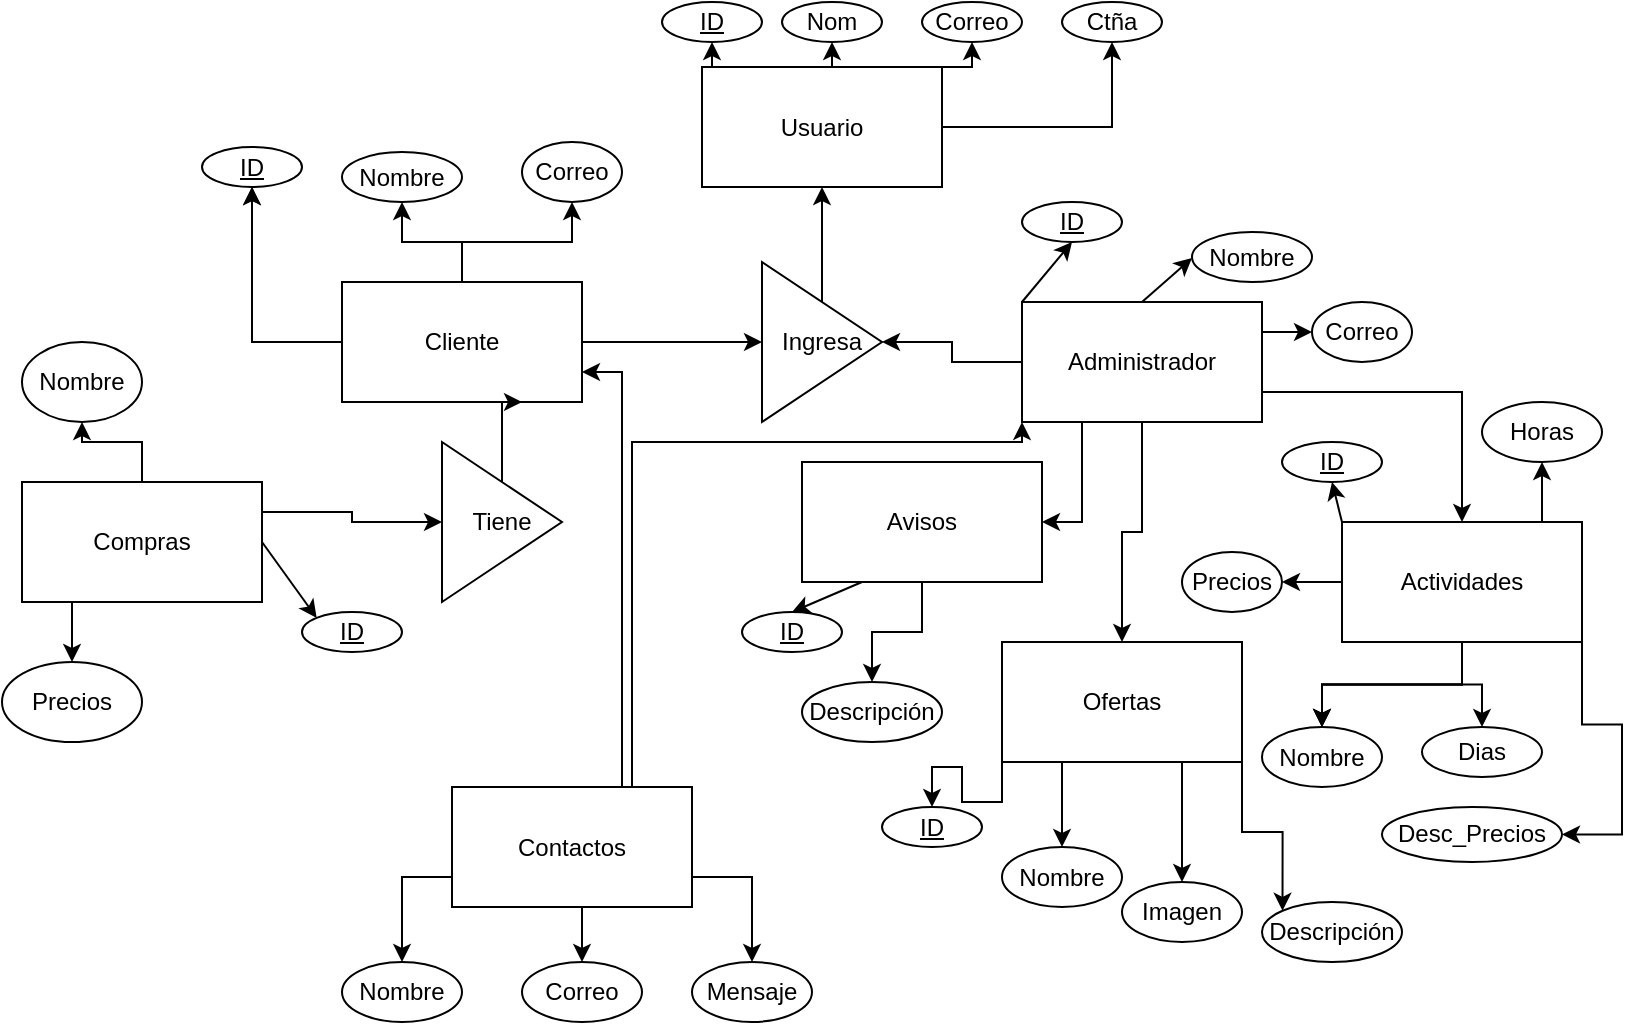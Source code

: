 <mxfile version="24.7.8">
  <diagram name="Página-1" id="otQw2D9yQuuCfAHyR4ee">
    <mxGraphModel dx="1434" dy="786" grid="1" gridSize="10" guides="1" tooltips="1" connect="1" arrows="1" fold="1" page="1" pageScale="1" pageWidth="827" pageHeight="1169" math="0" shadow="0">
      <root>
        <mxCell id="0" />
        <mxCell id="1" parent="0" />
        <mxCell id="6FE74oufFYHiDvCd8D9w-27" style="edgeStyle=orthogonalEdgeStyle;rounded=0;orthogonalLoop=1;jettySize=auto;html=1;exitX=1;exitY=0.5;exitDx=0;exitDy=0;entryX=0.5;entryY=1;entryDx=0;entryDy=0;" edge="1" parent="1" source="vEZgs5KvZxfi3SYr01TP-22" target="6FE74oufFYHiDvCd8D9w-26">
          <mxGeometry relative="1" as="geometry" />
        </mxCell>
        <mxCell id="6FE74oufFYHiDvCd8D9w-28" style="edgeStyle=orthogonalEdgeStyle;rounded=0;orthogonalLoop=1;jettySize=auto;html=1;exitX=1;exitY=0;exitDx=0;exitDy=0;entryX=0.5;entryY=1;entryDx=0;entryDy=0;" edge="1" parent="1" source="vEZgs5KvZxfi3SYr01TP-22" target="6FE74oufFYHiDvCd8D9w-25">
          <mxGeometry relative="1" as="geometry" />
        </mxCell>
        <mxCell id="6FE74oufFYHiDvCd8D9w-29" style="edgeStyle=orthogonalEdgeStyle;rounded=0;orthogonalLoop=1;jettySize=auto;html=1;exitX=0.5;exitY=0;exitDx=0;exitDy=0;entryX=0.5;entryY=1;entryDx=0;entryDy=0;" edge="1" parent="1" source="vEZgs5KvZxfi3SYr01TP-22" target="6FE74oufFYHiDvCd8D9w-24">
          <mxGeometry relative="1" as="geometry" />
        </mxCell>
        <mxCell id="6FE74oufFYHiDvCd8D9w-30" style="edgeStyle=orthogonalEdgeStyle;rounded=0;orthogonalLoop=1;jettySize=auto;html=1;exitX=0;exitY=0;exitDx=0;exitDy=0;entryX=0.5;entryY=1;entryDx=0;entryDy=0;" edge="1" parent="1" source="vEZgs5KvZxfi3SYr01TP-22" target="6FE74oufFYHiDvCd8D9w-23">
          <mxGeometry relative="1" as="geometry" />
        </mxCell>
        <mxCell id="vEZgs5KvZxfi3SYr01TP-22" value="Usuario" style="rounded=0;whiteSpace=wrap;html=1;" parent="1" vertex="1">
          <mxGeometry x="360" y="72.5" width="120" height="60" as="geometry" />
        </mxCell>
        <mxCell id="vEZgs5KvZxfi3SYr01TP-33" value="" style="edgeStyle=orthogonalEdgeStyle;rounded=0;orthogonalLoop=1;jettySize=auto;html=1;" parent="1" source="vEZgs5KvZxfi3SYr01TP-23" target="vEZgs5KvZxfi3SYr01TP-32" edge="1">
          <mxGeometry relative="1" as="geometry" />
        </mxCell>
        <mxCell id="vEZgs5KvZxfi3SYr01TP-35" value="" style="edgeStyle=orthogonalEdgeStyle;rounded=0;orthogonalLoop=1;jettySize=auto;html=1;" parent="1" source="vEZgs5KvZxfi3SYr01TP-23" target="vEZgs5KvZxfi3SYr01TP-32" edge="1">
          <mxGeometry relative="1" as="geometry" />
        </mxCell>
        <mxCell id="vEZgs5KvZxfi3SYr01TP-37" value="" style="edgeStyle=orthogonalEdgeStyle;rounded=0;orthogonalLoop=1;jettySize=auto;html=1;" parent="1" source="vEZgs5KvZxfi3SYr01TP-23" target="vEZgs5KvZxfi3SYr01TP-36" edge="1">
          <mxGeometry relative="1" as="geometry" />
        </mxCell>
        <mxCell id="vEZgs5KvZxfi3SYr01TP-39" value="" style="edgeStyle=orthogonalEdgeStyle;rounded=0;orthogonalLoop=1;jettySize=auto;html=1;" parent="1" source="vEZgs5KvZxfi3SYr01TP-23" target="vEZgs5KvZxfi3SYr01TP-38" edge="1">
          <mxGeometry relative="1" as="geometry" />
        </mxCell>
        <mxCell id="vEZgs5KvZxfi3SYr01TP-76" style="edgeStyle=orthogonalEdgeStyle;rounded=0;orthogonalLoop=1;jettySize=auto;html=1;entryX=0;entryY=0.5;entryDx=0;entryDy=0;" parent="1" source="vEZgs5KvZxfi3SYr01TP-23" target="vEZgs5KvZxfi3SYr01TP-75" edge="1">
          <mxGeometry relative="1" as="geometry" />
        </mxCell>
        <mxCell id="vEZgs5KvZxfi3SYr01TP-23" value="Cliente" style="rounded=0;whiteSpace=wrap;html=1;" parent="1" vertex="1">
          <mxGeometry x="180" y="180" width="120" height="60" as="geometry" />
        </mxCell>
        <mxCell id="vEZgs5KvZxfi3SYr01TP-77" style="edgeStyle=orthogonalEdgeStyle;rounded=0;orthogonalLoop=1;jettySize=auto;html=1;entryX=1;entryY=0.5;entryDx=0;entryDy=0;" parent="1" source="vEZgs5KvZxfi3SYr01TP-24" target="vEZgs5KvZxfi3SYr01TP-75" edge="1">
          <mxGeometry relative="1" as="geometry" />
        </mxCell>
        <mxCell id="vEZgs5KvZxfi3SYr01TP-85" style="edgeStyle=orthogonalEdgeStyle;rounded=0;orthogonalLoop=1;jettySize=auto;html=1;exitX=0.25;exitY=1;exitDx=0;exitDy=0;entryX=1;entryY=0.5;entryDx=0;entryDy=0;" parent="1" source="vEZgs5KvZxfi3SYr01TP-24" target="vEZgs5KvZxfi3SYr01TP-25" edge="1">
          <mxGeometry relative="1" as="geometry" />
        </mxCell>
        <mxCell id="vEZgs5KvZxfi3SYr01TP-86" style="edgeStyle=orthogonalEdgeStyle;rounded=0;orthogonalLoop=1;jettySize=auto;html=1;exitX=0.5;exitY=1;exitDx=0;exitDy=0;entryX=0.5;entryY=0;entryDx=0;entryDy=0;" parent="1" source="vEZgs5KvZxfi3SYr01TP-24" target="vEZgs5KvZxfi3SYr01TP-27" edge="1">
          <mxGeometry relative="1" as="geometry" />
        </mxCell>
        <mxCell id="vEZgs5KvZxfi3SYr01TP-87" style="edgeStyle=orthogonalEdgeStyle;rounded=0;orthogonalLoop=1;jettySize=auto;html=1;exitX=1;exitY=0.75;exitDx=0;exitDy=0;entryX=0.5;entryY=0;entryDx=0;entryDy=0;" parent="1" source="vEZgs5KvZxfi3SYr01TP-24" target="vEZgs5KvZxfi3SYr01TP-29" edge="1">
          <mxGeometry relative="1" as="geometry" />
        </mxCell>
        <mxCell id="vEZgs5KvZxfi3SYr01TP-24" value="Administrador" style="rounded=0;whiteSpace=wrap;html=1;" parent="1" vertex="1">
          <mxGeometry x="520" y="190" width="120" height="60" as="geometry" />
        </mxCell>
        <mxCell id="vEZgs5KvZxfi3SYr01TP-41" value="" style="edgeStyle=orthogonalEdgeStyle;rounded=0;orthogonalLoop=1;jettySize=auto;html=1;" parent="1" source="vEZgs5KvZxfi3SYr01TP-25" target="vEZgs5KvZxfi3SYr01TP-40" edge="1">
          <mxGeometry relative="1" as="geometry" />
        </mxCell>
        <mxCell id="vEZgs5KvZxfi3SYr01TP-25" value="Avisos" style="rounded=0;whiteSpace=wrap;html=1;" parent="1" vertex="1">
          <mxGeometry x="410" y="270" width="120" height="60" as="geometry" />
        </mxCell>
        <mxCell id="vEZgs5KvZxfi3SYr01TP-91" style="edgeStyle=orthogonalEdgeStyle;rounded=0;orthogonalLoop=1;jettySize=auto;html=1;exitX=0;exitY=1;exitDx=0;exitDy=0;entryX=0.5;entryY=0;entryDx=0;entryDy=0;" parent="1" source="vEZgs5KvZxfi3SYr01TP-27" target="vEZgs5KvZxfi3SYr01TP-90" edge="1">
          <mxGeometry relative="1" as="geometry" />
        </mxCell>
        <mxCell id="6FE74oufFYHiDvCd8D9w-19" style="edgeStyle=orthogonalEdgeStyle;rounded=0;orthogonalLoop=1;jettySize=auto;html=1;exitX=0.25;exitY=1;exitDx=0;exitDy=0;entryX=0.5;entryY=0;entryDx=0;entryDy=0;" edge="1" parent="1" source="vEZgs5KvZxfi3SYr01TP-27" target="6FE74oufFYHiDvCd8D9w-17">
          <mxGeometry relative="1" as="geometry" />
        </mxCell>
        <mxCell id="6FE74oufFYHiDvCd8D9w-21" style="edgeStyle=orthogonalEdgeStyle;rounded=0;orthogonalLoop=1;jettySize=auto;html=1;exitX=0.75;exitY=1;exitDx=0;exitDy=0;entryX=0.5;entryY=0;entryDx=0;entryDy=0;" edge="1" parent="1" source="vEZgs5KvZxfi3SYr01TP-27" target="6FE74oufFYHiDvCd8D9w-18">
          <mxGeometry relative="1" as="geometry" />
        </mxCell>
        <mxCell id="6FE74oufFYHiDvCd8D9w-22" style="edgeStyle=orthogonalEdgeStyle;rounded=0;orthogonalLoop=1;jettySize=auto;html=1;exitX=1;exitY=1;exitDx=0;exitDy=0;entryX=0;entryY=0;entryDx=0;entryDy=0;" edge="1" parent="1" source="vEZgs5KvZxfi3SYr01TP-27" target="vEZgs5KvZxfi3SYr01TP-89">
          <mxGeometry relative="1" as="geometry" />
        </mxCell>
        <mxCell id="vEZgs5KvZxfi3SYr01TP-27" value="Ofertas" style="rounded=0;whiteSpace=wrap;html=1;" parent="1" vertex="1">
          <mxGeometry x="510" y="360" width="120" height="60" as="geometry" />
        </mxCell>
        <mxCell id="vEZgs5KvZxfi3SYr01TP-45" value="" style="edgeStyle=orthogonalEdgeStyle;rounded=0;orthogonalLoop=1;jettySize=auto;html=1;" parent="1" source="vEZgs5KvZxfi3SYr01TP-29" target="vEZgs5KvZxfi3SYr01TP-44" edge="1">
          <mxGeometry relative="1" as="geometry" />
        </mxCell>
        <mxCell id="vEZgs5KvZxfi3SYr01TP-46" value="" style="edgeStyle=orthogonalEdgeStyle;rounded=0;orthogonalLoop=1;jettySize=auto;html=1;" parent="1" source="vEZgs5KvZxfi3SYr01TP-29" target="vEZgs5KvZxfi3SYr01TP-44" edge="1">
          <mxGeometry relative="1" as="geometry" />
        </mxCell>
        <mxCell id="vEZgs5KvZxfi3SYr01TP-47" value="" style="edgeStyle=orthogonalEdgeStyle;rounded=0;orthogonalLoop=1;jettySize=auto;html=1;" parent="1" source="vEZgs5KvZxfi3SYr01TP-29" target="vEZgs5KvZxfi3SYr01TP-44" edge="1">
          <mxGeometry relative="1" as="geometry" />
        </mxCell>
        <mxCell id="vEZgs5KvZxfi3SYr01TP-49" value="" style="edgeStyle=orthogonalEdgeStyle;rounded=0;orthogonalLoop=1;jettySize=auto;html=1;" parent="1" source="vEZgs5KvZxfi3SYr01TP-29" target="vEZgs5KvZxfi3SYr01TP-48" edge="1">
          <mxGeometry relative="1" as="geometry" />
        </mxCell>
        <mxCell id="vEZgs5KvZxfi3SYr01TP-52" value="" style="edgeStyle=orthogonalEdgeStyle;rounded=0;orthogonalLoop=1;jettySize=auto;html=1;entryX=1;entryY=0.5;entryDx=0;entryDy=0;" parent="1" source="vEZgs5KvZxfi3SYr01TP-29" target="vEZgs5KvZxfi3SYr01TP-53" edge="1">
          <mxGeometry relative="1" as="geometry">
            <mxPoint x="620" y="320" as="targetPoint" />
          </mxGeometry>
        </mxCell>
        <mxCell id="6FE74oufFYHiDvCd8D9w-15" style="edgeStyle=orthogonalEdgeStyle;rounded=0;orthogonalLoop=1;jettySize=auto;html=1;exitX=1;exitY=1;exitDx=0;exitDy=0;entryX=1;entryY=0.5;entryDx=0;entryDy=0;" edge="1" parent="1" source="vEZgs5KvZxfi3SYr01TP-29" target="6FE74oufFYHiDvCd8D9w-1">
          <mxGeometry relative="1" as="geometry" />
        </mxCell>
        <mxCell id="6FE74oufFYHiDvCd8D9w-16" style="edgeStyle=orthogonalEdgeStyle;rounded=0;orthogonalLoop=1;jettySize=auto;html=1;exitX=1;exitY=0;exitDx=0;exitDy=0;entryX=0.5;entryY=1;entryDx=0;entryDy=0;" edge="1" parent="1" source="vEZgs5KvZxfi3SYr01TP-29" target="vEZgs5KvZxfi3SYr01TP-50">
          <mxGeometry relative="1" as="geometry" />
        </mxCell>
        <mxCell id="vEZgs5KvZxfi3SYr01TP-29" value="Actividades" style="rounded=0;whiteSpace=wrap;html=1;" parent="1" vertex="1">
          <mxGeometry x="680" y="300" width="120" height="60" as="geometry" />
        </mxCell>
        <mxCell id="vEZgs5KvZxfi3SYr01TP-43" value="" style="edgeStyle=orthogonalEdgeStyle;rounded=0;orthogonalLoop=1;jettySize=auto;html=1;" parent="1" source="vEZgs5KvZxfi3SYr01TP-30" target="vEZgs5KvZxfi3SYr01TP-42" edge="1">
          <mxGeometry relative="1" as="geometry" />
        </mxCell>
        <mxCell id="vEZgs5KvZxfi3SYr01TP-83" style="edgeStyle=orthogonalEdgeStyle;rounded=0;orthogonalLoop=1;jettySize=auto;html=1;exitX=1;exitY=0.25;exitDx=0;exitDy=0;entryX=0;entryY=0.5;entryDx=0;entryDy=0;" parent="1" source="vEZgs5KvZxfi3SYr01TP-30" target="vEZgs5KvZxfi3SYr01TP-81" edge="1">
          <mxGeometry relative="1" as="geometry" />
        </mxCell>
        <mxCell id="6FE74oufFYHiDvCd8D9w-10" style="edgeStyle=orthogonalEdgeStyle;rounded=0;orthogonalLoop=1;jettySize=auto;html=1;exitX=0.25;exitY=1;exitDx=0;exitDy=0;entryX=0.5;entryY=0;entryDx=0;entryDy=0;" edge="1" parent="1" source="vEZgs5KvZxfi3SYr01TP-30" target="vEZgs5KvZxfi3SYr01TP-55">
          <mxGeometry relative="1" as="geometry" />
        </mxCell>
        <mxCell id="vEZgs5KvZxfi3SYr01TP-30" value="Compras" style="rounded=0;whiteSpace=wrap;html=1;" parent="1" vertex="1">
          <mxGeometry x="20" y="280" width="120" height="60" as="geometry" />
        </mxCell>
        <mxCell id="vEZgs5KvZxfi3SYr01TP-32" value="&lt;u&gt;ID&lt;/u&gt;" style="ellipse;whiteSpace=wrap;html=1;rounded=0;" parent="1" vertex="1">
          <mxGeometry x="110" y="112.5" width="50" height="20" as="geometry" />
        </mxCell>
        <mxCell id="vEZgs5KvZxfi3SYr01TP-36" value="Nombre" style="ellipse;whiteSpace=wrap;html=1;rounded=0;" parent="1" vertex="1">
          <mxGeometry x="180" y="115" width="60" height="25" as="geometry" />
        </mxCell>
        <mxCell id="vEZgs5KvZxfi3SYr01TP-38" value="Correo" style="ellipse;whiteSpace=wrap;html=1;rounded=0;" parent="1" vertex="1">
          <mxGeometry x="270" y="110" width="50" height="30" as="geometry" />
        </mxCell>
        <mxCell id="vEZgs5KvZxfi3SYr01TP-40" value="Descripción" style="ellipse;whiteSpace=wrap;html=1;rounded=0;" parent="1" vertex="1">
          <mxGeometry x="410" y="380" width="70" height="30" as="geometry" />
        </mxCell>
        <mxCell id="vEZgs5KvZxfi3SYr01TP-42" value="Nombre" style="ellipse;whiteSpace=wrap;html=1;rounded=0;" parent="1" vertex="1">
          <mxGeometry x="20" y="210" width="60" height="40" as="geometry" />
        </mxCell>
        <mxCell id="vEZgs5KvZxfi3SYr01TP-44" value="Nombre" style="ellipse;whiteSpace=wrap;html=1;rounded=0;" parent="1" vertex="1">
          <mxGeometry x="640" y="402.5" width="60" height="30" as="geometry" />
        </mxCell>
        <mxCell id="vEZgs5KvZxfi3SYr01TP-48" value="Dias" style="ellipse;whiteSpace=wrap;html=1;rounded=0;" parent="1" vertex="1">
          <mxGeometry x="720" y="402.5" width="60" height="25" as="geometry" />
        </mxCell>
        <mxCell id="vEZgs5KvZxfi3SYr01TP-50" value="Horas" style="ellipse;whiteSpace=wrap;html=1;rounded=0;" parent="1" vertex="1">
          <mxGeometry x="750" y="240" width="60" height="30" as="geometry" />
        </mxCell>
        <mxCell id="vEZgs5KvZxfi3SYr01TP-53" value="Precios" style="ellipse;whiteSpace=wrap;html=1;" parent="1" vertex="1">
          <mxGeometry x="600" y="315" width="50" height="30" as="geometry" />
        </mxCell>
        <mxCell id="vEZgs5KvZxfi3SYr01TP-55" value="Precios" style="ellipse;whiteSpace=wrap;html=1;" parent="1" vertex="1">
          <mxGeometry x="10" y="370" width="70" height="40" as="geometry" />
        </mxCell>
        <mxCell id="vEZgs5KvZxfi3SYr01TP-57" value="&lt;u&gt;ID&lt;/u&gt;" style="ellipse;whiteSpace=wrap;html=1;rounded=0;" parent="1" vertex="1">
          <mxGeometry x="160" y="345" width="50" height="20" as="geometry" />
        </mxCell>
        <mxCell id="vEZgs5KvZxfi3SYr01TP-58" value="&lt;u&gt;ID&lt;/u&gt;" style="ellipse;whiteSpace=wrap;html=1;rounded=0;" parent="1" vertex="1">
          <mxGeometry x="650" y="260" width="50" height="20" as="geometry" />
        </mxCell>
        <mxCell id="vEZgs5KvZxfi3SYr01TP-59" value="&lt;u&gt;ID&lt;/u&gt;" style="ellipse;whiteSpace=wrap;html=1;rounded=0;" parent="1" vertex="1">
          <mxGeometry x="380" y="345" width="50" height="20" as="geometry" />
        </mxCell>
        <mxCell id="vEZgs5KvZxfi3SYr01TP-61" value="" style="endArrow=classic;html=1;rounded=0;exitX=0;exitY=0;exitDx=0;exitDy=0;entryX=0.5;entryY=1;entryDx=0;entryDy=0;" parent="1" source="vEZgs5KvZxfi3SYr01TP-29" target="vEZgs5KvZxfi3SYr01TP-58" edge="1">
          <mxGeometry width="50" height="50" relative="1" as="geometry">
            <mxPoint x="270" y="300" as="sourcePoint" />
            <mxPoint x="320" y="250" as="targetPoint" />
          </mxGeometry>
        </mxCell>
        <mxCell id="vEZgs5KvZxfi3SYr01TP-62" value="" style="endArrow=classic;html=1;rounded=0;exitX=1;exitY=0.5;exitDx=0;exitDy=0;entryX=0;entryY=0;entryDx=0;entryDy=0;" parent="1" source="vEZgs5KvZxfi3SYr01TP-30" target="vEZgs5KvZxfi3SYr01TP-57" edge="1">
          <mxGeometry width="50" height="50" relative="1" as="geometry">
            <mxPoint x="270" y="300" as="sourcePoint" />
            <mxPoint x="320" y="250" as="targetPoint" />
          </mxGeometry>
        </mxCell>
        <mxCell id="vEZgs5KvZxfi3SYr01TP-63" value="" style="endArrow=classic;html=1;rounded=0;exitX=0.25;exitY=1;exitDx=0;exitDy=0;entryX=0.5;entryY=0;entryDx=0;entryDy=0;" parent="1" source="vEZgs5KvZxfi3SYr01TP-25" target="vEZgs5KvZxfi3SYr01TP-59" edge="1">
          <mxGeometry width="50" height="50" relative="1" as="geometry">
            <mxPoint x="270" y="300" as="sourcePoint" />
            <mxPoint x="320" y="250" as="targetPoint" />
          </mxGeometry>
        </mxCell>
        <mxCell id="vEZgs5KvZxfi3SYr01TP-67" value="&lt;u&gt;ID&lt;/u&gt;" style="ellipse;whiteSpace=wrap;html=1;rounded=0;" parent="1" vertex="1">
          <mxGeometry x="520" y="140" width="50" height="20" as="geometry" />
        </mxCell>
        <mxCell id="vEZgs5KvZxfi3SYr01TP-68" value="Nombre" style="ellipse;whiteSpace=wrap;html=1;rounded=0;" parent="1" vertex="1">
          <mxGeometry x="605" y="155" width="60" height="25" as="geometry" />
        </mxCell>
        <mxCell id="vEZgs5KvZxfi3SYr01TP-69" value="Correo" style="ellipse;whiteSpace=wrap;html=1;rounded=0;" parent="1" vertex="1">
          <mxGeometry x="665" y="190" width="50" height="30" as="geometry" />
        </mxCell>
        <mxCell id="vEZgs5KvZxfi3SYr01TP-71" value="" style="endArrow=classic;html=1;rounded=0;exitX=0;exitY=0;exitDx=0;exitDy=0;entryX=0.5;entryY=1;entryDx=0;entryDy=0;" parent="1" source="vEZgs5KvZxfi3SYr01TP-24" target="vEZgs5KvZxfi3SYr01TP-67" edge="1">
          <mxGeometry width="50" height="50" relative="1" as="geometry">
            <mxPoint x="270" y="300" as="sourcePoint" />
            <mxPoint x="320" y="250" as="targetPoint" />
          </mxGeometry>
        </mxCell>
        <mxCell id="vEZgs5KvZxfi3SYr01TP-73" value="" style="endArrow=classic;html=1;rounded=0;exitX=0.5;exitY=0;exitDx=0;exitDy=0;entryX=0;entryY=0.5;entryDx=0;entryDy=0;" parent="1" edge="1">
          <mxGeometry width="50" height="50" relative="1" as="geometry">
            <mxPoint x="580" y="190" as="sourcePoint" />
            <mxPoint x="605" y="168" as="targetPoint" />
          </mxGeometry>
        </mxCell>
        <mxCell id="vEZgs5KvZxfi3SYr01TP-74" value="" style="endArrow=classic;html=1;rounded=0;exitX=1;exitY=0.25;exitDx=0;exitDy=0;entryX=0;entryY=0.5;entryDx=0;entryDy=0;" parent="1" source="vEZgs5KvZxfi3SYr01TP-24" target="vEZgs5KvZxfi3SYr01TP-69" edge="1">
          <mxGeometry width="50" height="50" relative="1" as="geometry">
            <mxPoint x="590" y="200" as="sourcePoint" />
            <mxPoint x="615" y="178" as="targetPoint" />
          </mxGeometry>
        </mxCell>
        <mxCell id="vEZgs5KvZxfi3SYr01TP-80" style="edgeStyle=orthogonalEdgeStyle;rounded=0;orthogonalLoop=1;jettySize=auto;html=1;exitX=0.5;exitY=0;exitDx=0;exitDy=0;entryX=0.5;entryY=1;entryDx=0;entryDy=0;" parent="1" source="vEZgs5KvZxfi3SYr01TP-75" target="vEZgs5KvZxfi3SYr01TP-22" edge="1">
          <mxGeometry relative="1" as="geometry" />
        </mxCell>
        <mxCell id="vEZgs5KvZxfi3SYr01TP-75" value="Ingresa" style="triangle;whiteSpace=wrap;html=1;rotation=0;" parent="1" vertex="1">
          <mxGeometry x="390" y="170" width="60" height="80" as="geometry" />
        </mxCell>
        <mxCell id="6FE74oufFYHiDvCd8D9w-11" style="edgeStyle=orthogonalEdgeStyle;rounded=0;orthogonalLoop=1;jettySize=auto;html=1;exitX=0.5;exitY=0;exitDx=0;exitDy=0;entryX=0.75;entryY=1;entryDx=0;entryDy=0;" edge="1" parent="1" source="vEZgs5KvZxfi3SYr01TP-81" target="vEZgs5KvZxfi3SYr01TP-23">
          <mxGeometry relative="1" as="geometry" />
        </mxCell>
        <mxCell id="vEZgs5KvZxfi3SYr01TP-81" value="Tiene" style="triangle;whiteSpace=wrap;html=1;" parent="1" vertex="1">
          <mxGeometry x="230" y="260" width="60" height="80" as="geometry" />
        </mxCell>
        <mxCell id="vEZgs5KvZxfi3SYr01TP-89" value="Descripción" style="ellipse;whiteSpace=wrap;html=1;rounded=0;" parent="1" vertex="1">
          <mxGeometry x="640" y="490" width="70" height="30" as="geometry" />
        </mxCell>
        <mxCell id="vEZgs5KvZxfi3SYr01TP-90" value="&lt;u&gt;ID&lt;/u&gt;" style="ellipse;whiteSpace=wrap;html=1;rounded=0;" parent="1" vertex="1">
          <mxGeometry x="450" y="442.5" width="50" height="20" as="geometry" />
        </mxCell>
        <mxCell id="6FE74oufFYHiDvCd8D9w-1" value="Desc_Precios" style="ellipse;whiteSpace=wrap;html=1;" vertex="1" parent="1">
          <mxGeometry x="700" y="442.5" width="90" height="27.5" as="geometry" />
        </mxCell>
        <mxCell id="6FE74oufFYHiDvCd8D9w-6" style="edgeStyle=orthogonalEdgeStyle;rounded=0;orthogonalLoop=1;jettySize=auto;html=1;exitX=0;exitY=0.75;exitDx=0;exitDy=0;entryX=0.5;entryY=0;entryDx=0;entryDy=0;" edge="1" parent="1" source="6FE74oufFYHiDvCd8D9w-2" target="6FE74oufFYHiDvCd8D9w-3">
          <mxGeometry relative="1" as="geometry" />
        </mxCell>
        <mxCell id="6FE74oufFYHiDvCd8D9w-7" style="edgeStyle=orthogonalEdgeStyle;rounded=0;orthogonalLoop=1;jettySize=auto;html=1;exitX=0.5;exitY=1;exitDx=0;exitDy=0;entryX=0.5;entryY=0;entryDx=0;entryDy=0;" edge="1" parent="1" source="6FE74oufFYHiDvCd8D9w-2" target="6FE74oufFYHiDvCd8D9w-4">
          <mxGeometry relative="1" as="geometry" />
        </mxCell>
        <mxCell id="6FE74oufFYHiDvCd8D9w-9" style="edgeStyle=orthogonalEdgeStyle;rounded=0;orthogonalLoop=1;jettySize=auto;html=1;exitX=1;exitY=0.75;exitDx=0;exitDy=0;entryX=0.5;entryY=0;entryDx=0;entryDy=0;" edge="1" parent="1" source="6FE74oufFYHiDvCd8D9w-2" target="6FE74oufFYHiDvCd8D9w-5">
          <mxGeometry relative="1" as="geometry" />
        </mxCell>
        <mxCell id="6FE74oufFYHiDvCd8D9w-12" style="edgeStyle=orthogonalEdgeStyle;rounded=0;orthogonalLoop=1;jettySize=auto;html=1;exitX=0;exitY=0;exitDx=0;exitDy=0;entryX=1;entryY=0.75;entryDx=0;entryDy=0;" edge="1" parent="1" source="6FE74oufFYHiDvCd8D9w-2" target="vEZgs5KvZxfi3SYr01TP-23">
          <mxGeometry relative="1" as="geometry">
            <Array as="points">
              <mxPoint x="320" y="433" />
              <mxPoint x="320" y="225" />
            </Array>
          </mxGeometry>
        </mxCell>
        <mxCell id="6FE74oufFYHiDvCd8D9w-13" style="edgeStyle=orthogonalEdgeStyle;rounded=0;orthogonalLoop=1;jettySize=auto;html=1;exitX=0.75;exitY=0;exitDx=0;exitDy=0;entryX=0;entryY=1;entryDx=0;entryDy=0;" edge="1" parent="1" source="6FE74oufFYHiDvCd8D9w-2" target="vEZgs5KvZxfi3SYr01TP-24">
          <mxGeometry relative="1" as="geometry">
            <Array as="points">
              <mxPoint x="325" y="260" />
              <mxPoint x="520" y="260" />
            </Array>
          </mxGeometry>
        </mxCell>
        <mxCell id="6FE74oufFYHiDvCd8D9w-2" value="Contactos" style="rounded=0;whiteSpace=wrap;html=1;" vertex="1" parent="1">
          <mxGeometry x="235" y="432.5" width="120" height="60" as="geometry" />
        </mxCell>
        <mxCell id="6FE74oufFYHiDvCd8D9w-3" value="Nombre" style="ellipse;whiteSpace=wrap;html=1;rounded=0;" vertex="1" parent="1">
          <mxGeometry x="180" y="520" width="60" height="30" as="geometry" />
        </mxCell>
        <mxCell id="6FE74oufFYHiDvCd8D9w-4" value="Correo" style="ellipse;whiteSpace=wrap;html=1;rounded=0;" vertex="1" parent="1">
          <mxGeometry x="270" y="520" width="60" height="30" as="geometry" />
        </mxCell>
        <mxCell id="6FE74oufFYHiDvCd8D9w-5" value="Mensaje" style="ellipse;whiteSpace=wrap;html=1;rounded=0;" vertex="1" parent="1">
          <mxGeometry x="355" y="520" width="60" height="30" as="geometry" />
        </mxCell>
        <mxCell id="6FE74oufFYHiDvCd8D9w-17" value="Nombre" style="ellipse;whiteSpace=wrap;html=1;rounded=0;" vertex="1" parent="1">
          <mxGeometry x="510" y="462.5" width="60" height="30" as="geometry" />
        </mxCell>
        <mxCell id="6FE74oufFYHiDvCd8D9w-18" value="Imagen" style="ellipse;whiteSpace=wrap;html=1;rounded=0;" vertex="1" parent="1">
          <mxGeometry x="570" y="480" width="60" height="30" as="geometry" />
        </mxCell>
        <mxCell id="6FE74oufFYHiDvCd8D9w-23" value="&lt;u&gt;ID&lt;/u&gt;" style="ellipse;whiteSpace=wrap;html=1;rounded=0;" vertex="1" parent="1">
          <mxGeometry x="340" y="40" width="50" height="20" as="geometry" />
        </mxCell>
        <mxCell id="6FE74oufFYHiDvCd8D9w-24" value="Nom" style="ellipse;whiteSpace=wrap;html=1;rounded=0;" vertex="1" parent="1">
          <mxGeometry x="400" y="40" width="50" height="20" as="geometry" />
        </mxCell>
        <mxCell id="6FE74oufFYHiDvCd8D9w-25" value="Correo" style="ellipse;whiteSpace=wrap;html=1;rounded=0;" vertex="1" parent="1">
          <mxGeometry x="470" y="40" width="50" height="20" as="geometry" />
        </mxCell>
        <mxCell id="6FE74oufFYHiDvCd8D9w-26" value="Ctña" style="ellipse;whiteSpace=wrap;html=1;rounded=0;" vertex="1" parent="1">
          <mxGeometry x="540" y="40" width="50" height="20" as="geometry" />
        </mxCell>
      </root>
    </mxGraphModel>
  </diagram>
</mxfile>
